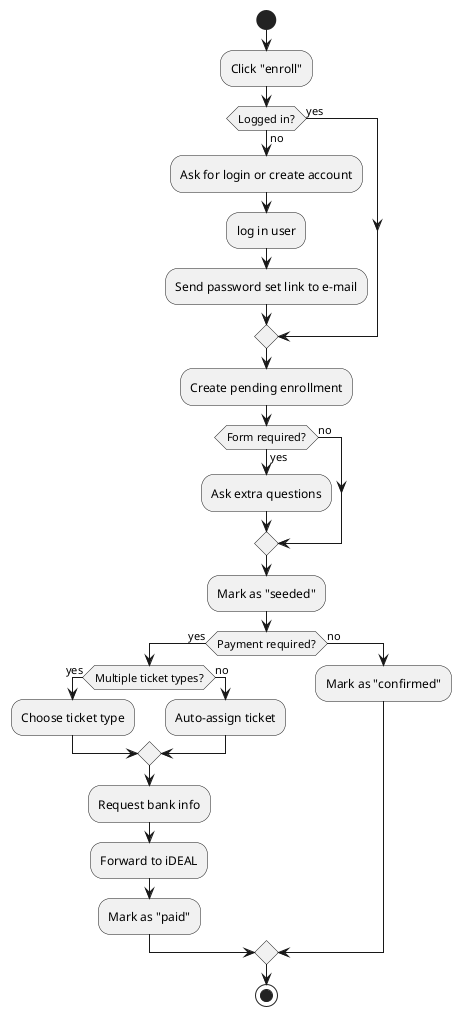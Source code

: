 @startuml "Activity onboarding"

skinparam Monochrome true

start

:Click "enroll";

if (Logged in?) then(no)
    :Ask for login or create account;
    :log in user;
    :Send password set link to e-mail;
else (yes)
endif

:Create pending enrollment;

if (Form required?) then (yes)
    :Ask extra questions;
else (no)
endif

:Mark as "seeded";

if (Payment required?) then (yes)
    if (Multiple ticket types?) then (yes)
        :Choose ticket type;
    else (no)
        :Auto-assign ticket;
    endif

    :Request bank info;
    :Forward to iDEAL;
    :Mark as "paid";
else (no)
    :Mark as "confirmed";
endif

stop

@enduml
